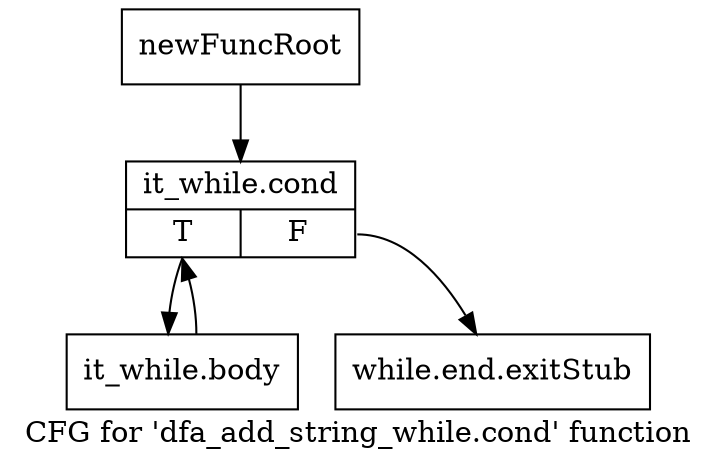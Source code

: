digraph "CFG for 'dfa_add_string_while.cond' function" {
	label="CFG for 'dfa_add_string_while.cond' function";

	Node0x410aaa0 [shape=record,label="{newFuncRoot}"];
	Node0x410aaa0 -> Node0x410ab40;
	Node0x410aaf0 [shape=record,label="{while.end.exitStub}"];
	Node0x410ab40 [shape=record,label="{it_while.cond|{<s0>T|<s1>F}}"];
	Node0x410ab40:s0 -> Node0x410ab90;
	Node0x410ab40:s1 -> Node0x410aaf0;
	Node0x410ab90 [shape=record,label="{it_while.body}"];
	Node0x410ab90 -> Node0x410ab40;
}
